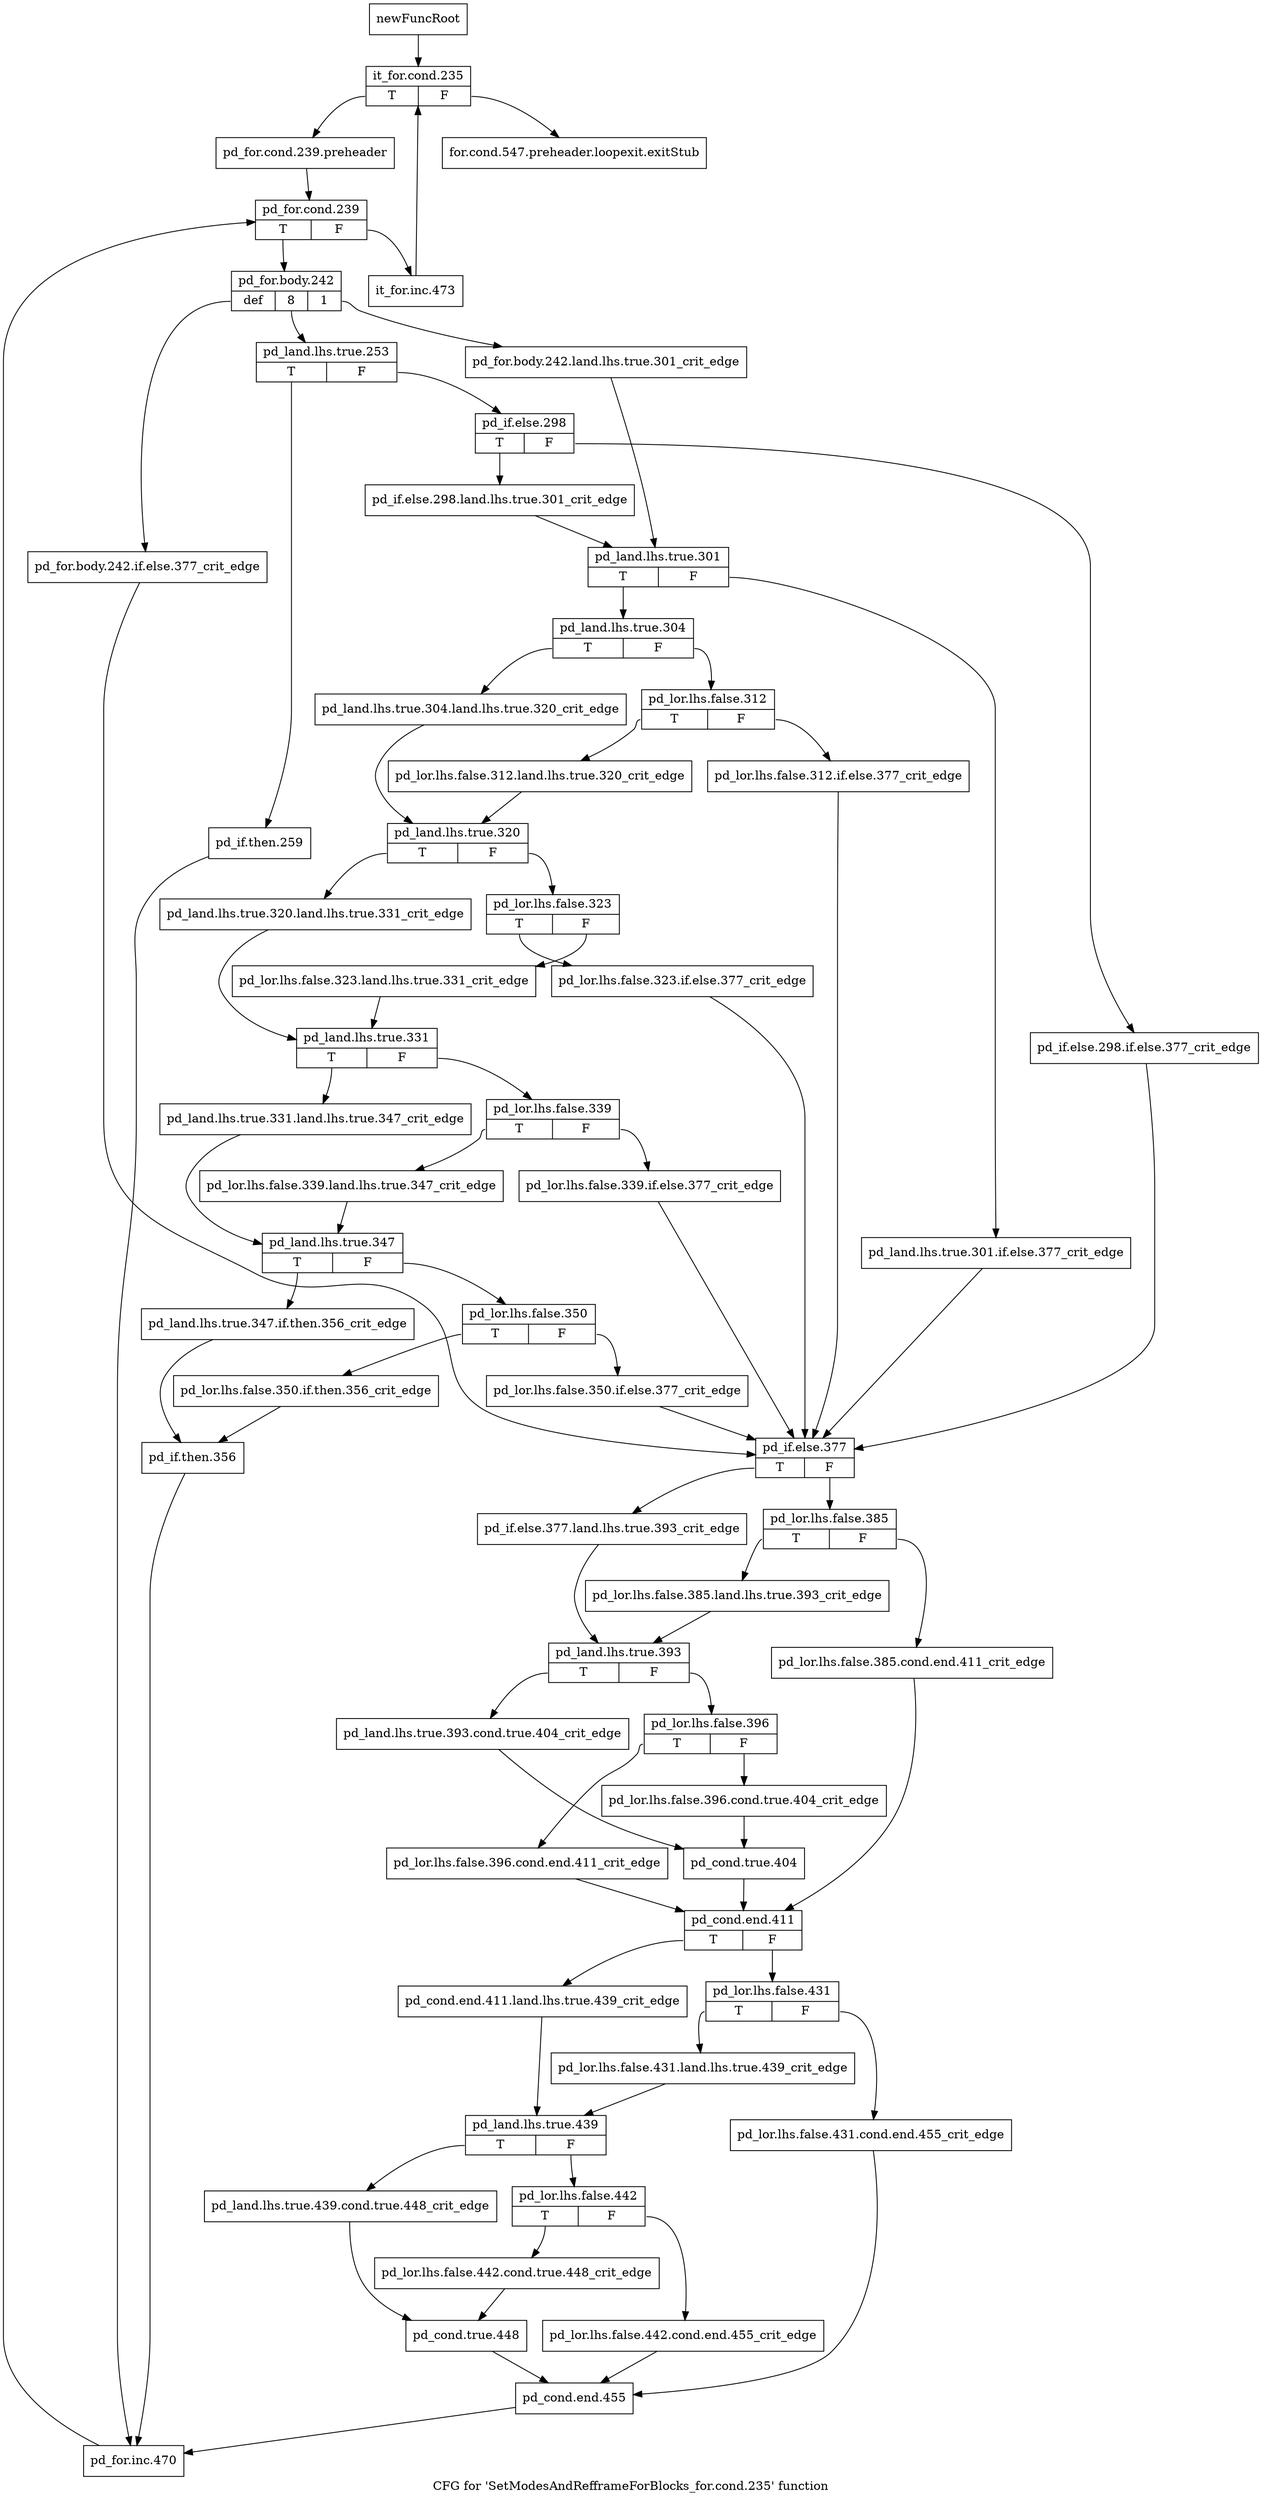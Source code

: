 digraph "CFG for 'SetModesAndRefframeForBlocks_for.cond.235' function" {
	label="CFG for 'SetModesAndRefframeForBlocks_for.cond.235' function";

	Node0x2b82f70 [shape=record,label="{newFuncRoot}"];
	Node0x2b82f70 -> Node0x2b83010;
	Node0x2b82fc0 [shape=record,label="{for.cond.547.preheader.loopexit.exitStub}"];
	Node0x2b83010 [shape=record,label="{it_for.cond.235|{<s0>T|<s1>F}}"];
	Node0x2b83010:s0 -> Node0x2b83060;
	Node0x2b83010:s1 -> Node0x2b82fc0;
	Node0x2b83060 [shape=record,label="{pd_for.cond.239.preheader}"];
	Node0x2b83060 -> Node0x2b83b60;
	Node0x2b83b60 [shape=record,label="{pd_for.cond.239|{<s0>T|<s1>F}}"];
	Node0x2b83b60:s0 -> Node0x2b83c00;
	Node0x2b83b60:s1 -> Node0x2b83bb0;
	Node0x2b83bb0 [shape=record,label="{it_for.inc.473}"];
	Node0x2b83bb0 -> Node0x2b83010;
	Node0x2b83c00 [shape=record,label="{pd_for.body.242|{<s0>def|<s1>8|<s2>1}}"];
	Node0x2b83c00:s0 -> Node0x2b84560;
	Node0x2b83c00:s1 -> Node0x2b83ca0;
	Node0x2b83c00:s2 -> Node0x2b83c50;
	Node0x2b83c50 [shape=record,label="{pd_for.body.242.land.lhs.true.301_crit_edge}"];
	Node0x2b83c50 -> Node0x2b83de0;
	Node0x2b83ca0 [shape=record,label="{pd_land.lhs.true.253|{<s0>T|<s1>F}}"];
	Node0x2b83ca0:s0 -> Node0x2b84510;
	Node0x2b83ca0:s1 -> Node0x2b83cf0;
	Node0x2b83cf0 [shape=record,label="{pd_if.else.298|{<s0>T|<s1>F}}"];
	Node0x2b83cf0:s0 -> Node0x2b83d90;
	Node0x2b83cf0:s1 -> Node0x2b83d40;
	Node0x2b83d40 [shape=record,label="{pd_if.else.298.if.else.377_crit_edge}"];
	Node0x2b83d40 -> Node0x2b845b0;
	Node0x2b83d90 [shape=record,label="{pd_if.else.298.land.lhs.true.301_crit_edge}"];
	Node0x2b83d90 -> Node0x2b83de0;
	Node0x2b83de0 [shape=record,label="{pd_land.lhs.true.301|{<s0>T|<s1>F}}"];
	Node0x2b83de0:s0 -> Node0x2b83e80;
	Node0x2b83de0:s1 -> Node0x2b83e30;
	Node0x2b83e30 [shape=record,label="{pd_land.lhs.true.301.if.else.377_crit_edge}"];
	Node0x2b83e30 -> Node0x2b845b0;
	Node0x2b83e80 [shape=record,label="{pd_land.lhs.true.304|{<s0>T|<s1>F}}"];
	Node0x2b83e80:s0 -> Node0x2b83fc0;
	Node0x2b83e80:s1 -> Node0x2b83ed0;
	Node0x2b83ed0 [shape=record,label="{pd_lor.lhs.false.312|{<s0>T|<s1>F}}"];
	Node0x2b83ed0:s0 -> Node0x2b83f70;
	Node0x2b83ed0:s1 -> Node0x2b83f20;
	Node0x2b83f20 [shape=record,label="{pd_lor.lhs.false.312.if.else.377_crit_edge}"];
	Node0x2b83f20 -> Node0x2b845b0;
	Node0x2b83f70 [shape=record,label="{pd_lor.lhs.false.312.land.lhs.true.320_crit_edge}"];
	Node0x2b83f70 -> Node0x2b84010;
	Node0x2b83fc0 [shape=record,label="{pd_land.lhs.true.304.land.lhs.true.320_crit_edge}"];
	Node0x2b83fc0 -> Node0x2b84010;
	Node0x2b84010 [shape=record,label="{pd_land.lhs.true.320|{<s0>T|<s1>F}}"];
	Node0x2b84010:s0 -> Node0x2b84150;
	Node0x2b84010:s1 -> Node0x2b84060;
	Node0x2b84060 [shape=record,label="{pd_lor.lhs.false.323|{<s0>T|<s1>F}}"];
	Node0x2b84060:s0 -> Node0x2b84100;
	Node0x2b84060:s1 -> Node0x2b840b0;
	Node0x2b840b0 [shape=record,label="{pd_lor.lhs.false.323.land.lhs.true.331_crit_edge}"];
	Node0x2b840b0 -> Node0x2b841a0;
	Node0x2b84100 [shape=record,label="{pd_lor.lhs.false.323.if.else.377_crit_edge}"];
	Node0x2b84100 -> Node0x2b845b0;
	Node0x2b84150 [shape=record,label="{pd_land.lhs.true.320.land.lhs.true.331_crit_edge}"];
	Node0x2b84150 -> Node0x2b841a0;
	Node0x2b841a0 [shape=record,label="{pd_land.lhs.true.331|{<s0>T|<s1>F}}"];
	Node0x2b841a0:s0 -> Node0x2b842e0;
	Node0x2b841a0:s1 -> Node0x2b841f0;
	Node0x2b841f0 [shape=record,label="{pd_lor.lhs.false.339|{<s0>T|<s1>F}}"];
	Node0x2b841f0:s0 -> Node0x2b84290;
	Node0x2b841f0:s1 -> Node0x2b84240;
	Node0x2b84240 [shape=record,label="{pd_lor.lhs.false.339.if.else.377_crit_edge}"];
	Node0x2b84240 -> Node0x2b845b0;
	Node0x2b84290 [shape=record,label="{pd_lor.lhs.false.339.land.lhs.true.347_crit_edge}"];
	Node0x2b84290 -> Node0x2b84330;
	Node0x2b842e0 [shape=record,label="{pd_land.lhs.true.331.land.lhs.true.347_crit_edge}"];
	Node0x2b842e0 -> Node0x2b84330;
	Node0x2b84330 [shape=record,label="{pd_land.lhs.true.347|{<s0>T|<s1>F}}"];
	Node0x2b84330:s0 -> Node0x2b84470;
	Node0x2b84330:s1 -> Node0x2b84380;
	Node0x2b84380 [shape=record,label="{pd_lor.lhs.false.350|{<s0>T|<s1>F}}"];
	Node0x2b84380:s0 -> Node0x2b84420;
	Node0x2b84380:s1 -> Node0x2b843d0;
	Node0x2b843d0 [shape=record,label="{pd_lor.lhs.false.350.if.else.377_crit_edge}"];
	Node0x2b843d0 -> Node0x2b845b0;
	Node0x2b84420 [shape=record,label="{pd_lor.lhs.false.350.if.then.356_crit_edge}"];
	Node0x2b84420 -> Node0x2b844c0;
	Node0x2b84470 [shape=record,label="{pd_land.lhs.true.347.if.then.356_crit_edge}"];
	Node0x2b84470 -> Node0x2b844c0;
	Node0x2b844c0 [shape=record,label="{pd_if.then.356}"];
	Node0x2b844c0 -> Node0x2b84ce0;
	Node0x2b84510 [shape=record,label="{pd_if.then.259}"];
	Node0x2b84510 -> Node0x2b84ce0;
	Node0x2b84560 [shape=record,label="{pd_for.body.242.if.else.377_crit_edge}"];
	Node0x2b84560 -> Node0x2b845b0;
	Node0x2b845b0 [shape=record,label="{pd_if.else.377|{<s0>T|<s1>F}}"];
	Node0x2b845b0:s0 -> Node0x2b846f0;
	Node0x2b845b0:s1 -> Node0x2b84600;
	Node0x2b84600 [shape=record,label="{pd_lor.lhs.false.385|{<s0>T|<s1>F}}"];
	Node0x2b84600:s0 -> Node0x2b846a0;
	Node0x2b84600:s1 -> Node0x2b84650;
	Node0x2b84650 [shape=record,label="{pd_lor.lhs.false.385.cond.end.411_crit_edge}"];
	Node0x2b84650 -> Node0x2b84920;
	Node0x2b846a0 [shape=record,label="{pd_lor.lhs.false.385.land.lhs.true.393_crit_edge}"];
	Node0x2b846a0 -> Node0x2b84740;
	Node0x2b846f0 [shape=record,label="{pd_if.else.377.land.lhs.true.393_crit_edge}"];
	Node0x2b846f0 -> Node0x2b84740;
	Node0x2b84740 [shape=record,label="{pd_land.lhs.true.393|{<s0>T|<s1>F}}"];
	Node0x2b84740:s0 -> Node0x2b84880;
	Node0x2b84740:s1 -> Node0x2b84790;
	Node0x2b84790 [shape=record,label="{pd_lor.lhs.false.396|{<s0>T|<s1>F}}"];
	Node0x2b84790:s0 -> Node0x2b84830;
	Node0x2b84790:s1 -> Node0x2b847e0;
	Node0x2b847e0 [shape=record,label="{pd_lor.lhs.false.396.cond.true.404_crit_edge}"];
	Node0x2b847e0 -> Node0x2b848d0;
	Node0x2b84830 [shape=record,label="{pd_lor.lhs.false.396.cond.end.411_crit_edge}"];
	Node0x2b84830 -> Node0x2b84920;
	Node0x2b84880 [shape=record,label="{pd_land.lhs.true.393.cond.true.404_crit_edge}"];
	Node0x2b84880 -> Node0x2b848d0;
	Node0x2b848d0 [shape=record,label="{pd_cond.true.404}"];
	Node0x2b848d0 -> Node0x2b84920;
	Node0x2b84920 [shape=record,label="{pd_cond.end.411|{<s0>T|<s1>F}}"];
	Node0x2b84920:s0 -> Node0x2b84a60;
	Node0x2b84920:s1 -> Node0x2b84970;
	Node0x2b84970 [shape=record,label="{pd_lor.lhs.false.431|{<s0>T|<s1>F}}"];
	Node0x2b84970:s0 -> Node0x2b84a10;
	Node0x2b84970:s1 -> Node0x2b849c0;
	Node0x2b849c0 [shape=record,label="{pd_lor.lhs.false.431.cond.end.455_crit_edge}"];
	Node0x2b849c0 -> Node0x2b84c90;
	Node0x2b84a10 [shape=record,label="{pd_lor.lhs.false.431.land.lhs.true.439_crit_edge}"];
	Node0x2b84a10 -> Node0x2b84ab0;
	Node0x2b84a60 [shape=record,label="{pd_cond.end.411.land.lhs.true.439_crit_edge}"];
	Node0x2b84a60 -> Node0x2b84ab0;
	Node0x2b84ab0 [shape=record,label="{pd_land.lhs.true.439|{<s0>T|<s1>F}}"];
	Node0x2b84ab0:s0 -> Node0x2b84bf0;
	Node0x2b84ab0:s1 -> Node0x2b84b00;
	Node0x2b84b00 [shape=record,label="{pd_lor.lhs.false.442|{<s0>T|<s1>F}}"];
	Node0x2b84b00:s0 -> Node0x2b84ba0;
	Node0x2b84b00:s1 -> Node0x2b84b50;
	Node0x2b84b50 [shape=record,label="{pd_lor.lhs.false.442.cond.end.455_crit_edge}"];
	Node0x2b84b50 -> Node0x2b84c90;
	Node0x2b84ba0 [shape=record,label="{pd_lor.lhs.false.442.cond.true.448_crit_edge}"];
	Node0x2b84ba0 -> Node0x2b84c40;
	Node0x2b84bf0 [shape=record,label="{pd_land.lhs.true.439.cond.true.448_crit_edge}"];
	Node0x2b84bf0 -> Node0x2b84c40;
	Node0x2b84c40 [shape=record,label="{pd_cond.true.448}"];
	Node0x2b84c40 -> Node0x2b84c90;
	Node0x2b84c90 [shape=record,label="{pd_cond.end.455}"];
	Node0x2b84c90 -> Node0x2b84ce0;
	Node0x2b84ce0 [shape=record,label="{pd_for.inc.470}"];
	Node0x2b84ce0 -> Node0x2b83b60;
}
